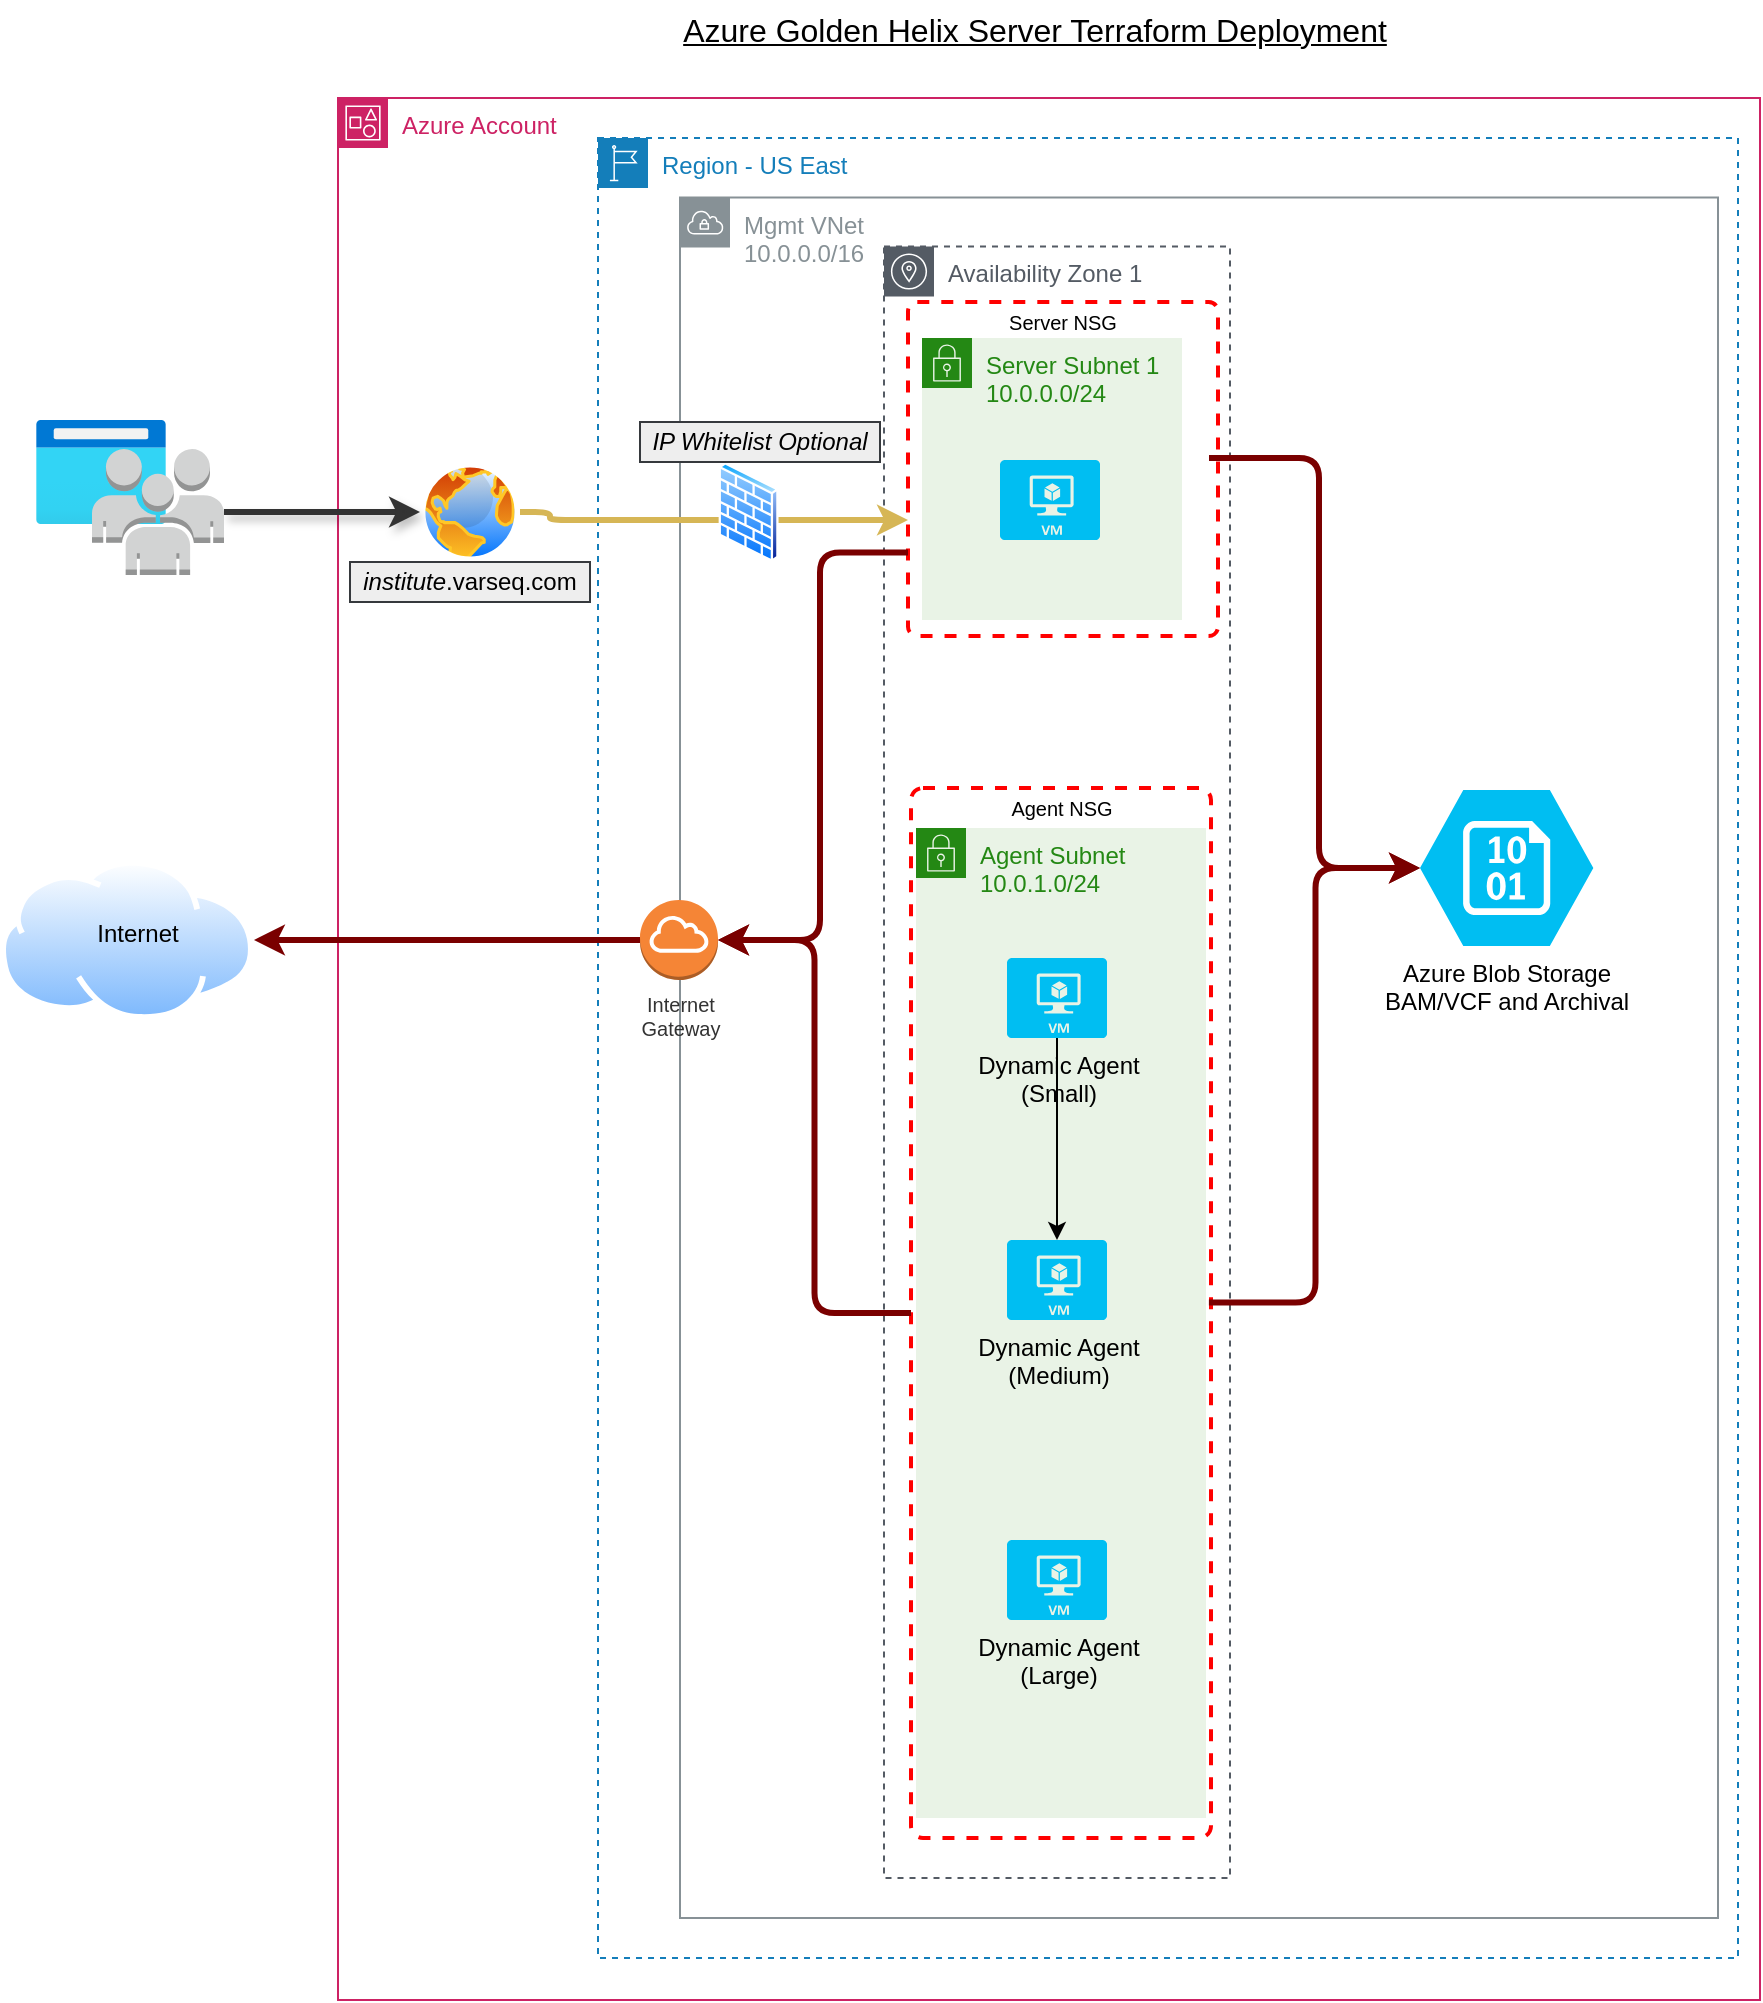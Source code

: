<mxfile version="26.0.9">
  <diagram id="evBy-dt-jB8v2-nSfg1o" name="AWS Multi-Server">
    <mxGraphModel dx="1114" dy="999" grid="1" gridSize="10" guides="1" tooltips="1" connect="1" arrows="1" fold="1" page="1" pageScale="1" pageWidth="1100" pageHeight="850" background="#ffffff" math="0" shadow="0">
      <root>
        <mxCell id="0" />
        <mxCell id="1" parent="0" />
        <mxCell id="15" value="Server Subnet 1&lt;br&gt;10.0.0.0/24" style="points=[[0,0],[0.25,0],[0.5,0],[0.75,0],[1,0],[1,0.25],[1,0.5],[1,0.75],[1,1],[0.75,1],[0.5,1],[0.25,1],[0,1],[0,0.75],[0,0.5],[0,0.25]];outlineConnect=0;gradientColor=none;html=1;whiteSpace=wrap;fontSize=12;fontStyle=0;container=1;pointerEvents=0;collapsible=0;recursiveResize=0;shape=mxgraph.aws4.group;grIcon=mxgraph.aws4.group_security_group;grStroke=0;strokeColor=#248814;fillColor=#E9F3E6;verticalAlign=top;align=left;spacingLeft=30;fontColor=#248814;dashed=0;" parent="1" vertex="1">
          <mxGeometry x="461" y="199" width="130" height="141" as="geometry" />
        </mxCell>
        <mxCell id="2" value="Azure Account" style="points=[[0,0],[0.25,0],[0.5,0],[0.75,0],[1,0],[1,0.25],[1,0.5],[1,0.75],[1,1],[0.75,1],[0.5,1],[0.25,1],[0,1],[0,0.75],[0,0.5],[0,0.25]];outlineConnect=0;gradientColor=none;html=1;whiteSpace=wrap;fontSize=12;fontStyle=0;container=1;pointerEvents=0;collapsible=0;recursiveResize=0;shape=mxgraph.aws4.group;grIcon=mxgraph.aws4.group_account;strokeColor=#CD2264;fillColor=none;verticalAlign=top;align=left;spacingLeft=30;fontColor=#CD2264;dashed=0;" parent="1" vertex="1">
          <mxGeometry x="169" y="79" width="711" height="951" as="geometry" />
        </mxCell>
        <mxCell id="11" value="Region - US East&lt;div&gt;&lt;br/&gt;&lt;/div&gt;" style="points=[[0,0],[0.25,0],[0.5,0],[0.75,0],[1,0],[1,0.25],[1,0.5],[1,0.75],[1,1],[0.75,1],[0.5,1],[0.25,1],[0,1],[0,0.75],[0,0.5],[0,0.25]];outlineConnect=0;gradientColor=none;html=1;whiteSpace=wrap;fontSize=12;fontStyle=0;container=0;pointerEvents=0;collapsible=0;recursiveResize=0;shape=mxgraph.aws4.group;grIcon=mxgraph.aws4.group_region;strokeColor=#147EBA;fillColor=none;verticalAlign=top;align=left;spacingLeft=30;fontColor=#147EBA;dashed=1;" parent="2" vertex="1">
          <mxGeometry x="130" y="20" width="570" height="910" as="geometry" />
        </mxCell>
        <mxCell id="3" value="Mgmt VNet&lt;br&gt;10.0.0.0/16" style="sketch=0;outlineConnect=0;gradientColor=none;html=1;whiteSpace=wrap;fontSize=12;fontStyle=0;shape=mxgraph.aws4.group;grIcon=mxgraph.aws4.group_vpc;strokeColor=#879196;fillColor=none;verticalAlign=top;align=left;spacingLeft=30;fontColor=#879196;dashed=0;" parent="2" vertex="1">
          <mxGeometry x="171" y="49.75" width="519" height="860.25" as="geometry" />
        </mxCell>
        <mxCell id="89" value="Availability Zone 1" style="sketch=0;outlineConnect=0;gradientColor=none;html=1;whiteSpace=wrap;fontSize=12;fontStyle=0;shape=mxgraph.aws4.group;grIcon=mxgraph.aws4.group_availability_zone;strokeColor=#545B64;fillColor=none;verticalAlign=top;align=left;spacingLeft=30;fontColor=#545B64;dashed=1;" parent="2" vertex="1">
          <mxGeometry x="273" y="74.25" width="173" height="815.75" as="geometry" />
        </mxCell>
        <mxCell id="76" value="Server NSG" style="fontStyle=0;verticalAlign=top;align=center;spacingTop=-2;fillColor=none;rounded=1;whiteSpace=wrap;html=1;strokeColor=#FF0000;strokeWidth=2;dashed=1;container=0;collapsible=0;expand=0;recursiveResize=0;labelBackgroundColor=none;fontSize=10;fontColor=#000000;arcSize=3;" parent="2" vertex="1">
          <mxGeometry x="285" y="102" width="155" height="167" as="geometry" />
        </mxCell>
        <mxCell id="10" style="edgeStyle=orthogonalEdgeStyle;html=1;exitX=1;exitY=0.5;exitDx=0;exitDy=0;fillColor=#fff2cc;strokeColor=#d6b656;strokeWidth=3;" parent="2" source="_ejaU0It1PnxYZVIgP2c-183" target="76" edge="1">
          <mxGeometry relative="1" as="geometry">
            <mxPoint x="192" y="208" as="targetPoint" />
            <Array as="points">
              <mxPoint x="106" y="211" />
            </Array>
            <mxPoint x="106" y="208" as="sourcePoint" />
          </mxGeometry>
        </mxCell>
        <mxCell id="120" value="Agent Subnet&lt;br&gt;10.0.1.0/24" style="points=[[0,0],[0.25,0],[0.5,0],[0.75,0],[1,0],[1,0.25],[1,0.5],[1,0.75],[1,1],[0.75,1],[0.5,1],[0.25,1],[0,1],[0,0.75],[0,0.5],[0,0.25]];outlineConnect=0;gradientColor=none;html=1;whiteSpace=wrap;fontSize=12;fontStyle=0;container=1;pointerEvents=0;collapsible=0;recursiveResize=0;shape=mxgraph.aws4.group;grIcon=mxgraph.aws4.group_security_group;grStroke=0;strokeColor=#248814;fillColor=#E9F3E6;verticalAlign=top;align=left;spacingLeft=30;fontColor=#248814;dashed=0;" parent="2" vertex="1">
          <mxGeometry x="289" y="365" width="145" height="495" as="geometry" />
        </mxCell>
        <mxCell id="123" value="Agent NSG" style="fontStyle=0;verticalAlign=top;align=center;spacingTop=-2;fillColor=none;rounded=1;whiteSpace=wrap;html=1;strokeColor=#FF0000;strokeWidth=2;dashed=1;container=0;collapsible=0;expand=0;recursiveResize=0;labelBackgroundColor=none;fontSize=10;fontColor=#000000;arcSize=4;" parent="2" vertex="1">
          <mxGeometry x="286.5" y="345" width="150" height="525" as="geometry" />
        </mxCell>
        <mxCell id="163" style="edgeStyle=orthogonalEdgeStyle;jumpStyle=arc;jumpSize=12;html=1;exitX=0;exitY=0.5;exitDx=0;exitDy=0;labelBackgroundColor=none;strokeColor=#7A0000;strokeWidth=3;fontColor=#FFFFFF;entryX=1;entryY=0.5;entryDx=0;entryDy=0;entryPerimeter=0;" parent="2" source="123" target="165" edge="1">
          <mxGeometry relative="1" as="geometry" />
        </mxCell>
        <mxCell id="165" value="Internet&lt;br&gt;Gateway" style="outlineConnect=0;dashed=0;verticalLabelPosition=bottom;verticalAlign=top;align=center;html=1;shape=mxgraph.aws3.internet_gateway;fillColor=#F58536;gradientColor=none;fontSize=10;fontColor=#333333;labelPosition=center;" parent="2" vertex="1">
          <mxGeometry x="151" y="401" width="39" height="40" as="geometry" />
        </mxCell>
        <mxCell id="166" style="edgeStyle=orthogonalEdgeStyle;jumpStyle=arc;jumpSize=12;html=1;exitX=0;exitY=0.75;exitDx=0;exitDy=0;labelBackgroundColor=none;strokeColor=#7A0000;strokeWidth=3;fontColor=#FFFFFF;" parent="2" source="76" target="165" edge="1">
          <mxGeometry relative="1" as="geometry">
            <Array as="points">
              <mxPoint x="241" y="227" />
              <mxPoint x="241" y="421" />
            </Array>
          </mxGeometry>
        </mxCell>
        <mxCell id="_ejaU0It1PnxYZVIgP2c-183" value="" style="image;aspect=fixed;perimeter=ellipsePerimeter;html=1;align=center;shadow=0;dashed=0;spacingTop=3;image=img/lib/active_directory/internet_globe.svg;" vertex="1" parent="2">
          <mxGeometry x="41" y="182" width="50" height="50" as="geometry" />
        </mxCell>
        <mxCell id="_ejaU0It1PnxYZVIgP2c-189" value="&lt;i&gt;institute&lt;/i&gt;.varseq.com" style="whiteSpace=wrap;html=1;fillColor=#eeeeee;strokeColor=#36393d;shadow=0;" vertex="1" parent="2">
          <mxGeometry x="6" y="232" width="120" height="20" as="geometry" />
        </mxCell>
        <mxCell id="_ejaU0It1PnxYZVIgP2c-192" value="" style="image;aspect=fixed;perimeter=ellipsePerimeter;html=1;align=center;shadow=0;dashed=0;spacingTop=3;image=img/lib/active_directory/firewall.svg;" vertex="1" parent="2">
          <mxGeometry x="190" y="182" width="30.5" height="50" as="geometry" />
        </mxCell>
        <mxCell id="_ejaU0It1PnxYZVIgP2c-194" value="&lt;i&gt;IP Whitelist Optional&lt;br&gt;&lt;/i&gt;" style="whiteSpace=wrap;html=1;fillColor=#eeeeee;strokeColor=#36393d;shadow=0;" vertex="1" parent="2">
          <mxGeometry x="151" y="162" width="120" height="20" as="geometry" />
        </mxCell>
        <mxCell id="_ejaU0It1PnxYZVIgP2c-200" value="Azure Blob Storage&lt;div&gt;BAM/VCF and Archival&lt;/div&gt;" style="verticalLabelPosition=bottom;html=1;verticalAlign=top;align=center;strokeColor=none;fillColor=#00BEF2;shape=mxgraph.azure.storage_blob;" vertex="1" parent="2">
          <mxGeometry x="541" y="346" width="86.67" height="78" as="geometry" />
        </mxCell>
        <mxCell id="_ejaU0It1PnxYZVIgP2c-201" value="" style="verticalLabelPosition=bottom;html=1;verticalAlign=top;align=center;strokeColor=none;fillColor=#00BEF2;shape=mxgraph.azure.virtual_machine;" vertex="1" parent="2">
          <mxGeometry x="331" y="181" width="50" height="40" as="geometry" />
        </mxCell>
        <mxCell id="_ejaU0It1PnxYZVIgP2c-205" value="" style="edgeStyle=orthogonalEdgeStyle;rounded=0;orthogonalLoop=1;jettySize=auto;html=1;" edge="1" parent="2" source="_ejaU0It1PnxYZVIgP2c-202" target="_ejaU0It1PnxYZVIgP2c-203">
          <mxGeometry relative="1" as="geometry" />
        </mxCell>
        <mxCell id="_ejaU0It1PnxYZVIgP2c-202" value="Dynamic Agent&lt;br&gt;(Small)" style="verticalLabelPosition=bottom;html=1;verticalAlign=top;align=center;strokeColor=none;fillColor=#00BEF2;shape=mxgraph.azure.virtual_machine;" vertex="1" parent="2">
          <mxGeometry x="334.5" y="430" width="50" height="40" as="geometry" />
        </mxCell>
        <mxCell id="_ejaU0It1PnxYZVIgP2c-203" value="Dynamic Agent&lt;br&gt;(Medium)" style="verticalLabelPosition=bottom;html=1;verticalAlign=top;align=center;strokeColor=none;fillColor=#00BEF2;shape=mxgraph.azure.virtual_machine;" vertex="1" parent="2">
          <mxGeometry x="334.5" y="571" width="50" height="40" as="geometry" />
        </mxCell>
        <mxCell id="_ejaU0It1PnxYZVIgP2c-204" value="Dynamic Agent&lt;br&gt;(Large)" style="verticalLabelPosition=bottom;html=1;verticalAlign=top;align=center;strokeColor=none;fillColor=#00BEF2;shape=mxgraph.azure.virtual_machine;" vertex="1" parent="2">
          <mxGeometry x="334.5" y="721" width="50" height="40" as="geometry" />
        </mxCell>
        <mxCell id="_ejaU0It1PnxYZVIgP2c-206" style="edgeStyle=orthogonalEdgeStyle;jumpStyle=arc;jumpSize=12;html=1;exitX=0.993;exitY=0.49;exitDx=0;exitDy=0;labelBackgroundColor=none;strokeColor=#7A0000;strokeWidth=3;fontColor=#FFFFFF;exitPerimeter=0;entryX=0;entryY=0.5;entryDx=0;entryDy=0;entryPerimeter=0;" edge="1" parent="2" source="123" target="_ejaU0It1PnxYZVIgP2c-200">
          <mxGeometry relative="1" as="geometry">
            <Array as="points" />
            <mxPoint x="618" y="598" as="sourcePoint" />
            <mxPoint x="521" y="291" as="targetPoint" />
          </mxGeometry>
        </mxCell>
        <mxCell id="_ejaU0It1PnxYZVIgP2c-207" style="edgeStyle=orthogonalEdgeStyle;jumpStyle=arc;jumpSize=12;html=1;labelBackgroundColor=none;strokeColor=#7A0000;strokeWidth=3;fontColor=#FFFFFF;entryX=0;entryY=0.5;entryDx=0;entryDy=0;entryPerimeter=0;exitX=0.971;exitY=0.467;exitDx=0;exitDy=0;exitPerimeter=0;" edge="1" parent="2" source="76" target="_ejaU0It1PnxYZVIgP2c-200">
          <mxGeometry relative="1" as="geometry">
            <Array as="points" />
            <mxPoint x="445" y="612" as="sourcePoint" />
            <mxPoint x="551" y="196" as="targetPoint" />
          </mxGeometry>
        </mxCell>
        <mxCell id="44" value="" style="edgeStyle=orthogonalEdgeStyle;html=1;exitX=1;exitY=0.5;exitDx=0;exitDy=0;exitPerimeter=0;entryX=0;entryY=0.5;entryDx=0;entryDy=0;fontSize=10;strokeWidth=3;strokeColor=#333333;labelBackgroundColor=none;fontColor=#1A1A1A;shadow=1;" parent="1" source="_ejaU0It1PnxYZVIgP2c-186" target="_ejaU0It1PnxYZVIgP2c-183" edge="1">
          <mxGeometry x="-0.273" y="15" relative="1" as="geometry">
            <mxPoint as="offset" />
            <mxPoint x="100" y="286.7" as="sourcePoint" />
            <mxPoint x="225" y="287" as="targetPoint" />
          </mxGeometry>
        </mxCell>
        <mxCell id="119" value="&lt;u style=&quot;font-size: 16px;&quot;&gt;Azure Golden Helix Server Terraform Deployment&lt;/u&gt;" style="text;html=1;strokeColor=none;fillColor=none;align=center;verticalAlign=middle;whiteSpace=wrap;rounded=0;dashed=1;labelBackgroundColor=none;strokeWidth=2;fontSize=16;fontColor=#000000;" parent="1" vertex="1">
          <mxGeometry x="205" y="30" width="625" height="30" as="geometry" />
        </mxCell>
        <mxCell id="174" value="kkkkkkk" style="group" parent="1" vertex="1" connectable="0">
          <mxGeometry x="1.554e-15" y="460" width="126.98" height="80" as="geometry" />
        </mxCell>
        <mxCell id="175" value="" style="aspect=fixed;perimeter=ellipsePerimeter;html=1;align=center;shadow=0;dashed=0;spacingTop=3;image;image=img/lib/active_directory/internet_cloud.svg;" parent="174" vertex="1">
          <mxGeometry width="126.98" height="80" as="geometry" />
        </mxCell>
        <mxCell id="176" value="Internet" style="text;html=1;strokeColor=none;fillColor=none;align=center;verticalAlign=middle;whiteSpace=wrap;rounded=0;fontColor=#000000;" parent="174" vertex="1">
          <mxGeometry x="24" y="22" width="90" height="30" as="geometry" />
        </mxCell>
        <mxCell id="177" style="edgeStyle=orthogonalEdgeStyle;jumpStyle=arc;jumpSize=12;html=1;labelBackgroundColor=none;strokeColor=#7A0000;strokeWidth=3;fontColor=#FFFFFF;exitX=0;exitY=0.5;exitDx=0;exitDy=0;exitPerimeter=0;" parent="1" source="165" target="175" edge="1">
          <mxGeometry relative="1" as="geometry">
            <mxPoint x="98.49" y="379.82" as="targetPoint" />
            <mxPoint x="260" y="379.82" as="sourcePoint" />
          </mxGeometry>
        </mxCell>
        <mxCell id="_ejaU0It1PnxYZVIgP2c-187" value="" style="image;aspect=fixed;html=1;points=[];align=center;fontSize=12;image=img/lib/azure2/general/Browser.svg;" vertex="1" parent="1">
          <mxGeometry x="18" y="240" width="65" height="52" as="geometry" />
        </mxCell>
        <mxCell id="_ejaU0It1PnxYZVIgP2c-186" value="" style="outlineConnect=0;dashed=0;verticalLabelPosition=bottom;verticalAlign=top;align=center;html=1;shape=mxgraph.aws3.users;fillColor=#D2D3D3;gradientColor=none;" vertex="1" parent="1">
          <mxGeometry x="46" y="254.5" width="66" height="63" as="geometry" />
        </mxCell>
      </root>
    </mxGraphModel>
  </diagram>
</mxfile>
